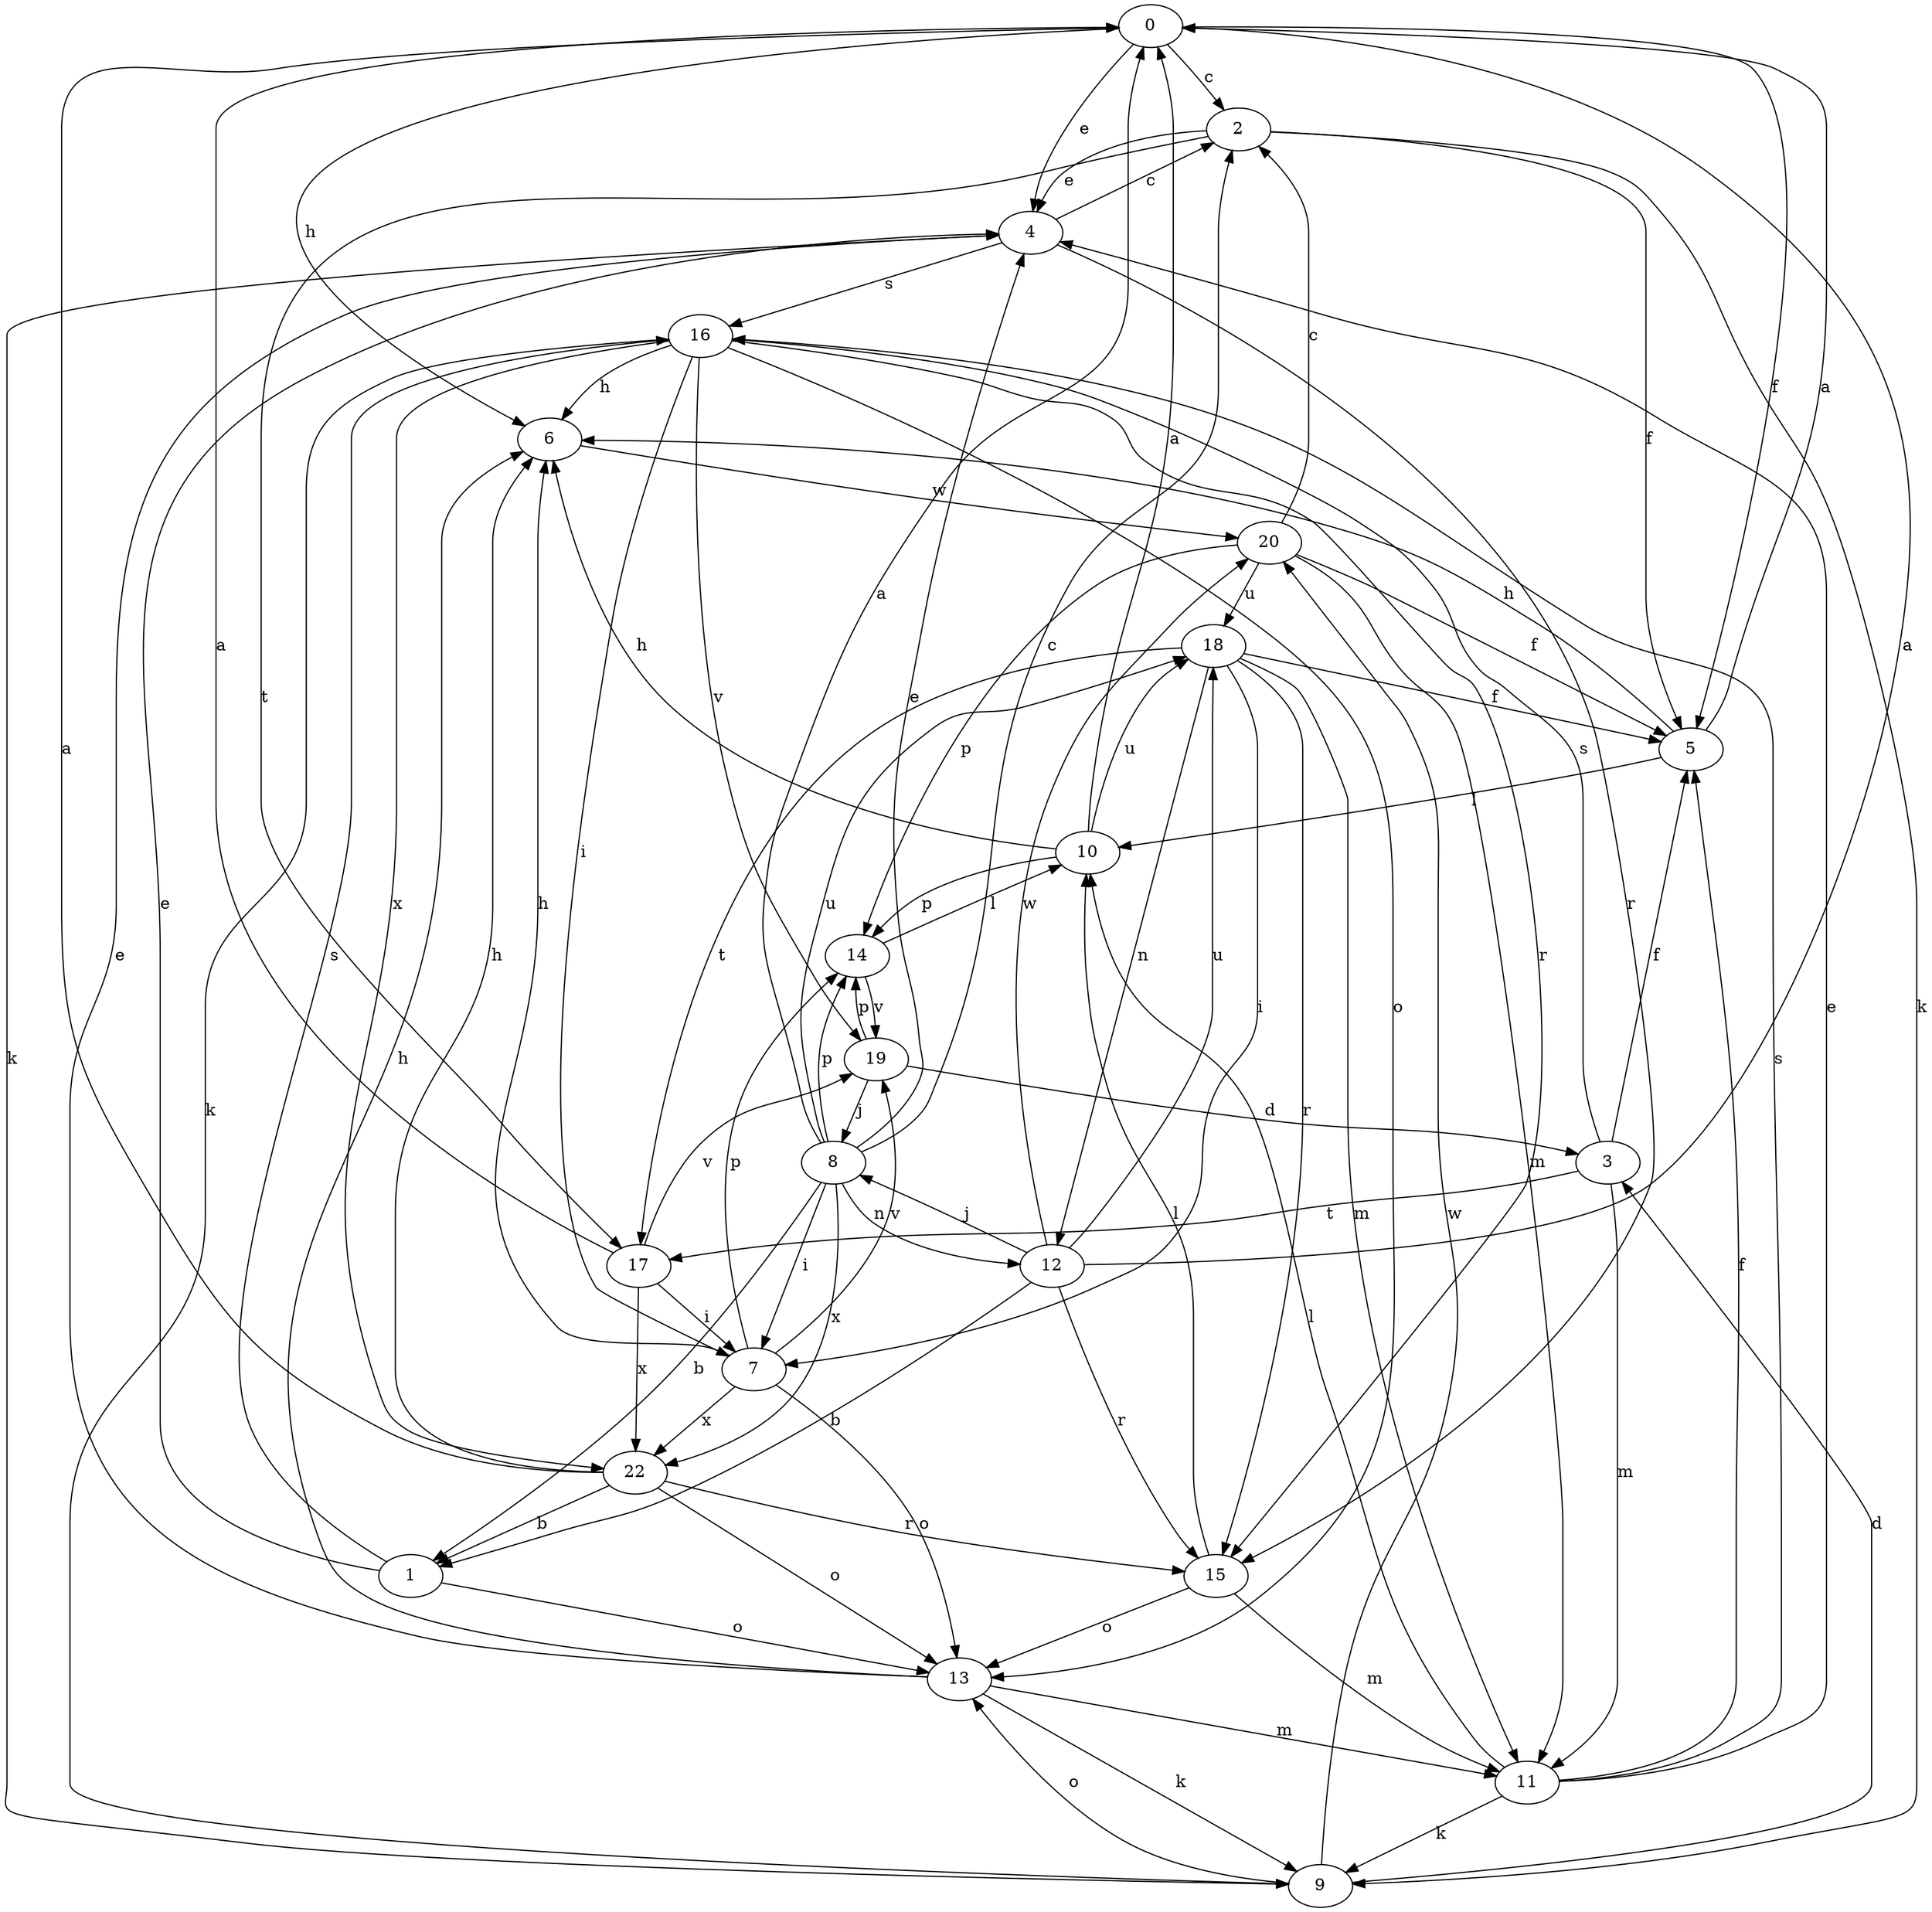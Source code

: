 strict digraph  {
0;
1;
2;
3;
4;
5;
6;
7;
8;
9;
10;
11;
12;
13;
14;
15;
16;
17;
18;
19;
20;
22;
0 -> 2  [label=c];
0 -> 4  [label=e];
0 -> 5  [label=f];
0 -> 6  [label=h];
1 -> 4  [label=e];
1 -> 13  [label=o];
1 -> 16  [label=s];
2 -> 4  [label=e];
2 -> 5  [label=f];
2 -> 9  [label=k];
2 -> 17  [label=t];
3 -> 5  [label=f];
3 -> 11  [label=m];
3 -> 16  [label=s];
3 -> 17  [label=t];
4 -> 2  [label=c];
4 -> 9  [label=k];
4 -> 15  [label=r];
4 -> 16  [label=s];
5 -> 0  [label=a];
5 -> 6  [label=h];
5 -> 10  [label=l];
6 -> 20  [label=w];
7 -> 6  [label=h];
7 -> 13  [label=o];
7 -> 14  [label=p];
7 -> 19  [label=v];
7 -> 22  [label=x];
8 -> 0  [label=a];
8 -> 1  [label=b];
8 -> 2  [label=c];
8 -> 4  [label=e];
8 -> 7  [label=i];
8 -> 12  [label=n];
8 -> 14  [label=p];
8 -> 18  [label=u];
8 -> 22  [label=x];
9 -> 3  [label=d];
9 -> 13  [label=o];
9 -> 20  [label=w];
10 -> 0  [label=a];
10 -> 6  [label=h];
10 -> 14  [label=p];
10 -> 18  [label=u];
11 -> 4  [label=e];
11 -> 5  [label=f];
11 -> 9  [label=k];
11 -> 10  [label=l];
11 -> 16  [label=s];
12 -> 0  [label=a];
12 -> 1  [label=b];
12 -> 8  [label=j];
12 -> 15  [label=r];
12 -> 18  [label=u];
12 -> 20  [label=w];
13 -> 4  [label=e];
13 -> 6  [label=h];
13 -> 9  [label=k];
13 -> 11  [label=m];
14 -> 10  [label=l];
14 -> 19  [label=v];
15 -> 10  [label=l];
15 -> 11  [label=m];
15 -> 13  [label=o];
16 -> 6  [label=h];
16 -> 7  [label=i];
16 -> 9  [label=k];
16 -> 13  [label=o];
16 -> 15  [label=r];
16 -> 19  [label=v];
16 -> 22  [label=x];
17 -> 0  [label=a];
17 -> 7  [label=i];
17 -> 19  [label=v];
17 -> 22  [label=x];
18 -> 5  [label=f];
18 -> 7  [label=i];
18 -> 11  [label=m];
18 -> 12  [label=n];
18 -> 15  [label=r];
18 -> 17  [label=t];
19 -> 3  [label=d];
19 -> 8  [label=j];
19 -> 14  [label=p];
20 -> 2  [label=c];
20 -> 5  [label=f];
20 -> 11  [label=m];
20 -> 14  [label=p];
20 -> 18  [label=u];
22 -> 0  [label=a];
22 -> 1  [label=b];
22 -> 6  [label=h];
22 -> 13  [label=o];
22 -> 15  [label=r];
}
